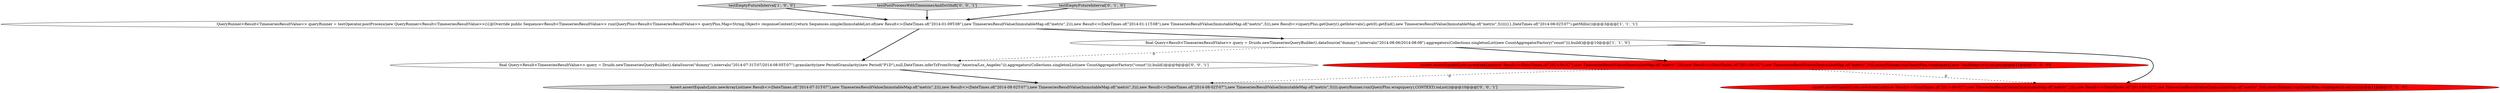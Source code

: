 digraph {
2 [style = filled, label = "testEmptyFutureInterval['1', '0', '0']", fillcolor = lightgray, shape = diamond image = "AAA0AAABBB1BBB"];
5 [style = filled, label = "Assert.assertEquals(Lists.newArrayList(new Result<>(DateTimes.of(\"2014-08-02\"),new TimeseriesResultValue(ImmutableMap.of(\"metric\",2))),new Result<>(DateTimes.of(\"2014-08-02\"),new TimeseriesResultValue(ImmutableMap.of(\"metric\",3)))),queryRunner.run(QueryPlus.wrap(query)).toList())@@@11@@@['0', '1', '0']", fillcolor = red, shape = ellipse image = "AAA1AAABBB2BBB"];
7 [style = filled, label = "final Query<Result<TimeseriesResultValue>> query = Druids.newTimeseriesQueryBuilder().dataSource(\"dummy\").intervals(\"2014-07-31T-07/2014-08-05T-07\").granularity(new PeriodGranularity(new Period(\"P1D\"),null,DateTimes.inferTzFromString(\"America/Los_Angeles\"))).aggregators(Collections.singletonList(new CountAggregatorFactory(\"count\"))).build()@@@9@@@['0', '0', '1']", fillcolor = white, shape = ellipse image = "AAA0AAABBB3BBB"];
3 [style = filled, label = "Assert.assertEquals(Lists.newArrayList(new Result<>(DateTimes.of(\"2014-08-02\"),new TimeseriesResultValue(ImmutableMap.of(\"metric\",2))),new Result<>(DateTimes.of(\"2014-08-02\"),new TimeseriesResultValue(ImmutableMap.of(\"metric\",3)))),queryRunner.run(QueryPlus.wrap(query),new HashMap<>()).toList())@@@11@@@['1', '0', '0']", fillcolor = red, shape = ellipse image = "AAA1AAABBB1BBB"];
6 [style = filled, label = "testPostProcessWithTimezonesAndDstShift['0', '0', '1']", fillcolor = lightgray, shape = diamond image = "AAA0AAABBB3BBB"];
1 [style = filled, label = "QueryRunner<Result<TimeseriesResultValue>> queryRunner = testOperator.postProcess(new QueryRunner<Result<TimeseriesResultValue>>(){@Override public Sequence<Result<TimeseriesResultValue>> run(QueryPlus<Result<TimeseriesResultValue>> queryPlus,Map<String,Object> responseContext){return Sequences.simple(ImmutableList.of(new Result<>(DateTimes.of(\"2014-01-09T-08\"),new TimeseriesResultValue(ImmutableMap.of(\"metric\",2))),new Result<>(DateTimes.of(\"2014-01-11T-08\"),new TimeseriesResultValue(ImmutableMap.of(\"metric\",3))),new Result<>(queryPlus.getQuery().getIntervals().get(0).getEnd(),new TimeseriesResultValue(ImmutableMap.of(\"metric\",5)))))}},DateTimes.of(\"2014-08-02T-07\").getMillis())@@@3@@@['1', '1', '1']", fillcolor = white, shape = ellipse image = "AAA0AAABBB1BBB"];
4 [style = filled, label = "testEmptyFutureInterval['0', '1', '0']", fillcolor = lightgray, shape = diamond image = "AAA0AAABBB2BBB"];
8 [style = filled, label = "Assert.assertEquals(Lists.newArrayList(new Result<>(DateTimes.of(\"2014-07-31T-07\"),new TimeseriesResultValue(ImmutableMap.of(\"metric\",2))),new Result<>(DateTimes.of(\"2014-08-02T-07\"),new TimeseriesResultValue(ImmutableMap.of(\"metric\",3))),new Result<>(DateTimes.of(\"2014-08-02T-07\"),new TimeseriesResultValue(ImmutableMap.of(\"metric\",5)))),queryRunner.run(QueryPlus.wrap(query),CONTEXT).toList())@@@10@@@['0', '0', '1']", fillcolor = lightgray, shape = ellipse image = "AAA0AAABBB3BBB"];
0 [style = filled, label = "final Query<Result<TimeseriesResultValue>> query = Druids.newTimeseriesQueryBuilder().dataSource(\"dummy\").intervals(\"2014-08-06/2014-08-08\").aggregators(Collections.singletonList(new CountAggregatorFactory(\"count\"))).build()@@@10@@@['1', '1', '0']", fillcolor = white, shape = ellipse image = "AAA0AAABBB1BBB"];
0->3 [style = bold, label=""];
3->5 [style = dashed, label="0"];
6->1 [style = bold, label=""];
3->8 [style = dashed, label="0"];
4->1 [style = bold, label=""];
1->0 [style = bold, label=""];
0->7 [style = dashed, label="0"];
7->8 [style = bold, label=""];
1->7 [style = bold, label=""];
2->1 [style = bold, label=""];
0->5 [style = bold, label=""];
}
